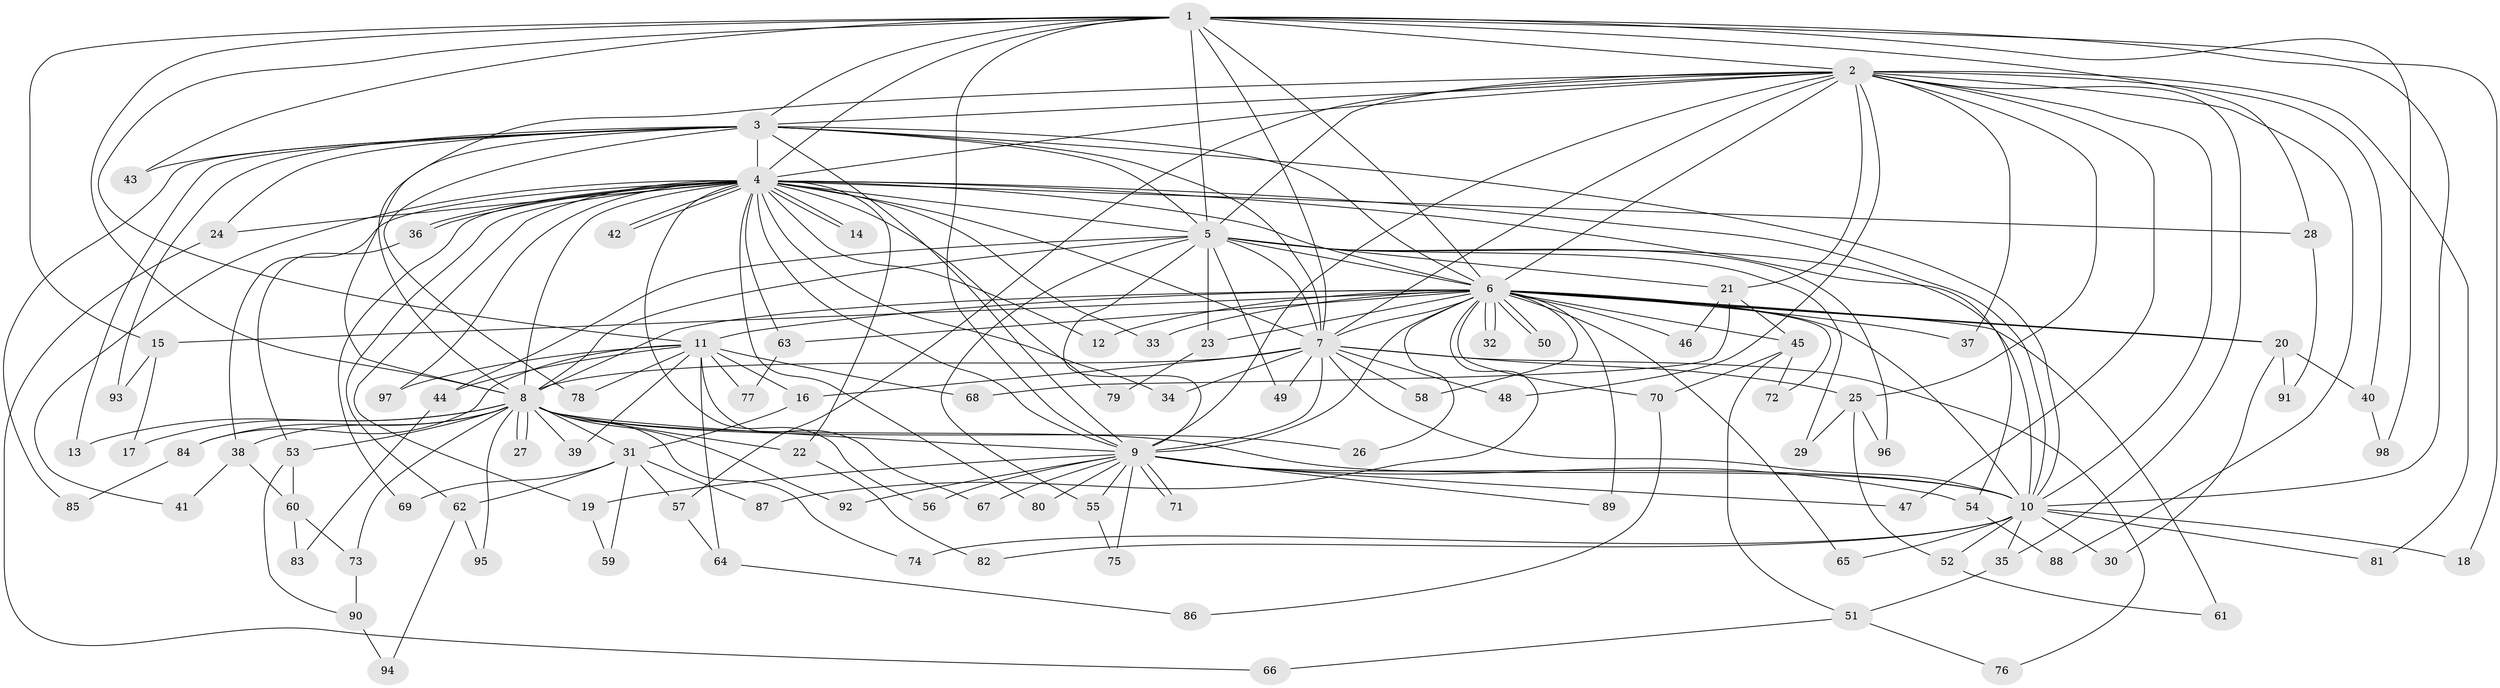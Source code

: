 // coarse degree distribution, {18: 0.03389830508474576, 17: 0.01694915254237288, 11: 0.01694915254237288, 26: 0.01694915254237288, 12: 0.01694915254237288, 23: 0.01694915254237288, 16: 0.01694915254237288, 8: 0.03389830508474576, 2: 0.423728813559322, 1: 0.1016949152542373, 4: 0.1016949152542373, 7: 0.01694915254237288, 5: 0.03389830508474576, 3: 0.13559322033898305, 6: 0.01694915254237288}
// Generated by graph-tools (version 1.1) at 2025/49/03/04/25 22:49:37]
// undirected, 98 vertices, 221 edges
graph export_dot {
  node [color=gray90,style=filled];
  1;
  2;
  3;
  4;
  5;
  6;
  7;
  8;
  9;
  10;
  11;
  12;
  13;
  14;
  15;
  16;
  17;
  18;
  19;
  20;
  21;
  22;
  23;
  24;
  25;
  26;
  27;
  28;
  29;
  30;
  31;
  32;
  33;
  34;
  35;
  36;
  37;
  38;
  39;
  40;
  41;
  42;
  43;
  44;
  45;
  46;
  47;
  48;
  49;
  50;
  51;
  52;
  53;
  54;
  55;
  56;
  57;
  58;
  59;
  60;
  61;
  62;
  63;
  64;
  65;
  66;
  67;
  68;
  69;
  70;
  71;
  72;
  73;
  74;
  75;
  76;
  77;
  78;
  79;
  80;
  81;
  82;
  83;
  84;
  85;
  86;
  87;
  88;
  89;
  90;
  91;
  92;
  93;
  94;
  95;
  96;
  97;
  98;
  1 -- 2;
  1 -- 3;
  1 -- 4;
  1 -- 5;
  1 -- 6;
  1 -- 7;
  1 -- 8;
  1 -- 9;
  1 -- 10;
  1 -- 11;
  1 -- 15;
  1 -- 18;
  1 -- 28;
  1 -- 43;
  1 -- 98;
  2 -- 3;
  2 -- 4;
  2 -- 5;
  2 -- 6;
  2 -- 7;
  2 -- 8;
  2 -- 9;
  2 -- 10;
  2 -- 21;
  2 -- 25;
  2 -- 35;
  2 -- 37;
  2 -- 40;
  2 -- 47;
  2 -- 48;
  2 -- 57;
  2 -- 81;
  2 -- 88;
  3 -- 4;
  3 -- 5;
  3 -- 6;
  3 -- 7;
  3 -- 8;
  3 -- 9;
  3 -- 10;
  3 -- 13;
  3 -- 24;
  3 -- 43;
  3 -- 78;
  3 -- 85;
  3 -- 93;
  4 -- 5;
  4 -- 6;
  4 -- 7;
  4 -- 8;
  4 -- 9;
  4 -- 10;
  4 -- 12;
  4 -- 14;
  4 -- 14;
  4 -- 19;
  4 -- 22;
  4 -- 24;
  4 -- 28;
  4 -- 33;
  4 -- 34;
  4 -- 36;
  4 -- 36;
  4 -- 38;
  4 -- 41;
  4 -- 42;
  4 -- 42;
  4 -- 54;
  4 -- 56;
  4 -- 62;
  4 -- 63;
  4 -- 69;
  4 -- 79;
  4 -- 80;
  4 -- 97;
  5 -- 6;
  5 -- 7;
  5 -- 8;
  5 -- 9;
  5 -- 10;
  5 -- 21;
  5 -- 23;
  5 -- 29;
  5 -- 44;
  5 -- 49;
  5 -- 55;
  5 -- 96;
  6 -- 7;
  6 -- 8;
  6 -- 9;
  6 -- 10;
  6 -- 11;
  6 -- 12;
  6 -- 15;
  6 -- 20;
  6 -- 20;
  6 -- 23;
  6 -- 26;
  6 -- 32;
  6 -- 32;
  6 -- 33;
  6 -- 37;
  6 -- 45;
  6 -- 46;
  6 -- 50;
  6 -- 50;
  6 -- 58;
  6 -- 61;
  6 -- 63;
  6 -- 65;
  6 -- 70;
  6 -- 72;
  6 -- 87;
  6 -- 89;
  7 -- 8;
  7 -- 9;
  7 -- 10;
  7 -- 16;
  7 -- 25;
  7 -- 34;
  7 -- 48;
  7 -- 49;
  7 -- 58;
  7 -- 76;
  8 -- 9;
  8 -- 10;
  8 -- 13;
  8 -- 17;
  8 -- 22;
  8 -- 26;
  8 -- 27;
  8 -- 27;
  8 -- 31;
  8 -- 38;
  8 -- 39;
  8 -- 53;
  8 -- 73;
  8 -- 74;
  8 -- 84;
  8 -- 92;
  8 -- 95;
  9 -- 10;
  9 -- 19;
  9 -- 47;
  9 -- 54;
  9 -- 55;
  9 -- 56;
  9 -- 67;
  9 -- 71;
  9 -- 71;
  9 -- 75;
  9 -- 80;
  9 -- 89;
  9 -- 92;
  10 -- 18;
  10 -- 30;
  10 -- 35;
  10 -- 52;
  10 -- 65;
  10 -- 74;
  10 -- 81;
  10 -- 82;
  11 -- 16;
  11 -- 39;
  11 -- 44;
  11 -- 64;
  11 -- 67;
  11 -- 68;
  11 -- 77;
  11 -- 78;
  11 -- 84;
  11 -- 97;
  15 -- 17;
  15 -- 93;
  16 -- 31;
  19 -- 59;
  20 -- 30;
  20 -- 40;
  20 -- 91;
  21 -- 45;
  21 -- 46;
  21 -- 68;
  22 -- 82;
  23 -- 79;
  24 -- 66;
  25 -- 29;
  25 -- 52;
  25 -- 96;
  28 -- 91;
  31 -- 57;
  31 -- 59;
  31 -- 62;
  31 -- 69;
  31 -- 87;
  35 -- 51;
  36 -- 53;
  38 -- 41;
  38 -- 60;
  40 -- 98;
  44 -- 83;
  45 -- 51;
  45 -- 70;
  45 -- 72;
  51 -- 66;
  51 -- 76;
  52 -- 61;
  53 -- 60;
  53 -- 90;
  54 -- 88;
  55 -- 75;
  57 -- 64;
  60 -- 73;
  60 -- 83;
  62 -- 94;
  62 -- 95;
  63 -- 77;
  64 -- 86;
  70 -- 86;
  73 -- 90;
  84 -- 85;
  90 -- 94;
}
